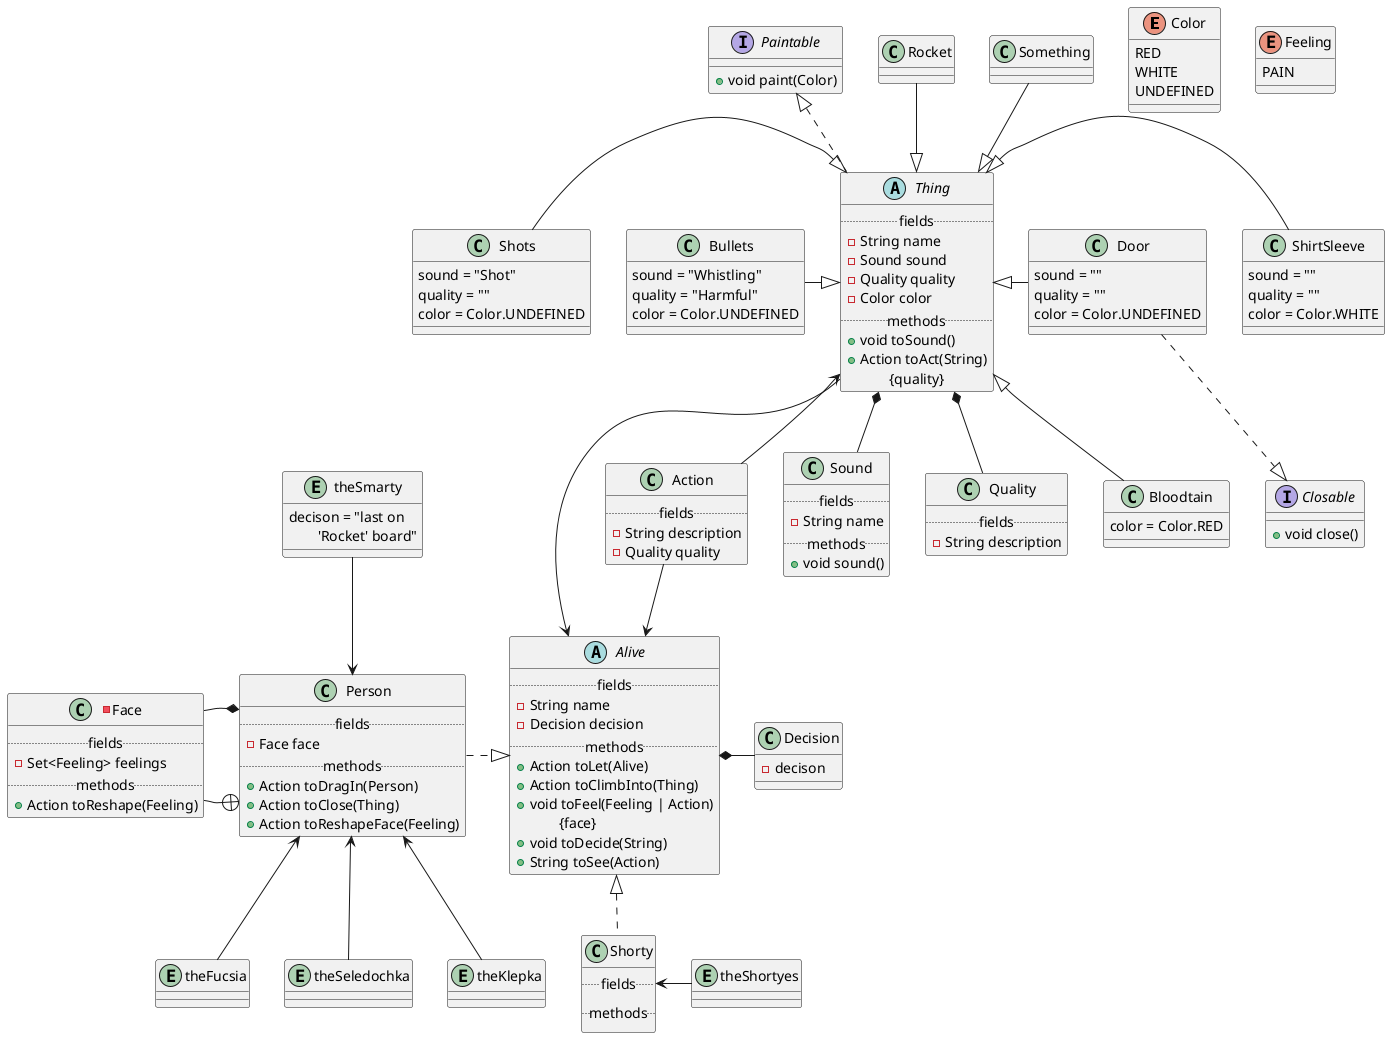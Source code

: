 @startuml
'https://plantuml.com/class-diagram
' ===================
' -	private
' #	protected
' ~	package private
' +	public
' ===================

enum Color {
    RED
    WHITE
    UNDEFINED
}
enum Feeling {
    PAIN
}
class Action {
    .. fields ..
    - {field} String description
    - {field} Quality quality
}

interface Paintable {
    + {method} void paint(Color)
}
interface Closable {
    + {method} void close()
}

class Sound {
    .. fields ..
    - {field} String name
    .. methods ..
    + {method} void sound()
}

class Quality {
    .. fields ..
    - {field} String description
}

abstract class Thing {
    .. fields ..
    - {field} String name
    - {field} Sound sound
    - {field} Quality quality
    - {field} Color color
    .. methods ..
    + {method} void toSound()
    + {method} Action toAct(String) /' name '/
                \t{quality}
                }

Thing <-- Action
Paintable <|.. Thing
Thing *-- Quality
Thing *-- Sound

class Rocket
    Rocket --|> Thing
class Shots {
    {field} sound = "Shot"
    {field} quality = ""
    {field} color = Color.UNDEFINED
}
    Shots -|> Thing
class Bullets {
    {field} sound = "Whistling"
    {field} quality = "Harmful"
    {field} color = Color.UNDEFINED
}
    Bullets -|> Thing
    'Shots .. Bullets
class Something {
    {field} /' ? '/
}
    Something --|> Thing
class ShirtSleeve {
    {field} sound = ""
    {field} quality = ""
    {field} color = Color.WHITE
}
    Thing <|- ShirtSleeve
class Bloodtain {
    color = Color.RED
}
    Thing <|-- Bloodtain
class Door {
    {field} sound = ""
    {field} quality = ""
    {field} color = Color.UNDEFINED
}
    Thing <|- Door
    Door ..|> Closable

abstract class Alive {
    .. fields ..
    - {field} String name
    - {field} Decision decision
    .. methods ..
    + {method} Action toLet(Alive) /' persons '/
    + {method} Action toClimbInto(Thing) /' thing '/
    + {method} void toFeel(Feeling | Action) /' feeling | action '/
                \t{face}
    + {method} void toDecide(String) /' decision '/
    + {method} String toSee(Action) /' action '/
}

class Decision {
    - {field} decison
}
Alive *- Decision


class Person {
    .. fields ..
    - {field} Face face
    .. methods ..
    + {method} Action toDragIn(Person)
    + {method} Action toClose(Thing)
    + {method} Action toReshapeFace(Feeling)
}
Thing --> Alive
Action --> Alive
Person .|> Alive
-class Face {
    .. fields ..
    - {field} Set<Feeling> feelings /'ordered set'/
    .. methods ..
    + {method} Action toReshape(Feeling) /' feeling '/
    '/ + {method} String getEmotion() '/
}
Face -+ Person
Face -* Person
'Face .. Action
' Feeling .. Face
' Feeling .. Person
'Person .. Action
class Shorty {
    .. fields ..
    .. methods ..
}
Alive <|.. Shorty

entity theFucsia
    Person <-- theFucsia
entity theSeledochka
    Person <-- theSeledochka
entity theKlepka
    Person <-- theKlepka
entity theShortyes
'theShortys = class {list[]...} ???
    Shorty <- theShortyes
entity theSmarty {
    decison = "last on
            \t'Rocket' board"
}
    theSmarty --> Person





@enduml